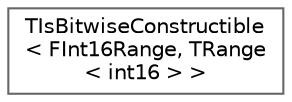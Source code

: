 digraph "Graphical Class Hierarchy"
{
 // INTERACTIVE_SVG=YES
 // LATEX_PDF_SIZE
  bgcolor="transparent";
  edge [fontname=Helvetica,fontsize=10,labelfontname=Helvetica,labelfontsize=10];
  node [fontname=Helvetica,fontsize=10,shape=box,height=0.2,width=0.4];
  rankdir="LR";
  Node0 [id="Node000000",label="TIsBitwiseConstructible\l\< FInt16Range, TRange\l\< int16 \> \>",height=0.2,width=0.4,color="grey40", fillcolor="white", style="filled",URL="$d5/d55/structTIsBitwiseConstructible_3_01FInt16Range_00_01TRange_3_01int16_01_4_01_4.html",tooltip=" "];
}
